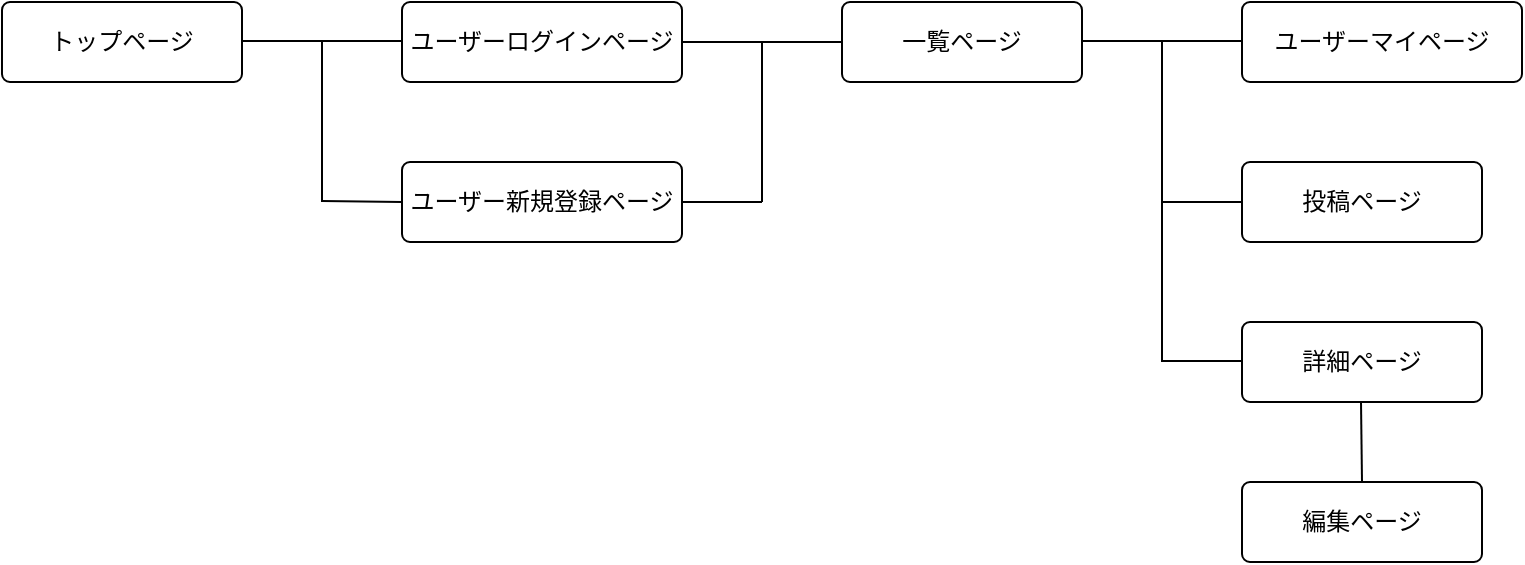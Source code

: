 <mxfile>
    <diagram id="pmvMkJDSEkgas6JX31LV" name="ページ1">
        <mxGraphModel dx="728" dy="680" grid="1" gridSize="10" guides="1" tooltips="1" connect="1" arrows="1" fold="1" page="1" pageScale="1" pageWidth="827" pageHeight="1169" math="0" shadow="0">
            <root>
                <mxCell id="0"/>
                <mxCell id="1" parent="0"/>
                <mxCell id="2" value="トップページ" style="rounded=1;arcSize=10;whiteSpace=wrap;html=1;align=center;" vertex="1" parent="1">
                    <mxGeometry x="40" y="80" width="120" height="40" as="geometry"/>
                </mxCell>
                <mxCell id="3" value="ユーザーログインページ" style="rounded=1;arcSize=10;whiteSpace=wrap;html=1;align=center;" vertex="1" parent="1">
                    <mxGeometry x="240" y="80" width="140" height="40" as="geometry"/>
                </mxCell>
                <mxCell id="4" value="ユーザー新規登録ページ" style="rounded=1;arcSize=10;whiteSpace=wrap;html=1;align=center;" vertex="1" parent="1">
                    <mxGeometry x="240" y="160" width="140" height="40" as="geometry"/>
                </mxCell>
                <mxCell id="7" value="一覧ページ" style="rounded=1;arcSize=10;whiteSpace=wrap;html=1;align=center;" vertex="1" parent="1">
                    <mxGeometry x="460" y="80" width="120" height="40" as="geometry"/>
                </mxCell>
                <mxCell id="10" value="" style="endArrow=none;html=1;rounded=0;" edge="1" parent="1">
                    <mxGeometry relative="1" as="geometry">
                        <mxPoint x="200" y="100" as="sourcePoint"/>
                        <mxPoint x="200" y="180" as="targetPoint"/>
                    </mxGeometry>
                </mxCell>
                <mxCell id="15" value="" style="endArrow=none;html=1;rounded=0;exitX=1;exitY=0.5;exitDx=0;exitDy=0;entryX=0;entryY=0.5;entryDx=0;entryDy=0;" edge="1" parent="1" source="3" target="7">
                    <mxGeometry relative="1" as="geometry">
                        <mxPoint x="260" y="99.5" as="sourcePoint"/>
                        <mxPoint x="280" y="100" as="targetPoint"/>
                        <Array as="points"/>
                    </mxGeometry>
                </mxCell>
                <mxCell id="18" value="ユーザーマイページ" style="rounded=1;arcSize=10;whiteSpace=wrap;html=1;align=center;" vertex="1" parent="1">
                    <mxGeometry x="660" y="80" width="140" height="40" as="geometry"/>
                </mxCell>
                <mxCell id="19" value="投稿ページ" style="rounded=1;arcSize=10;whiteSpace=wrap;html=1;align=center;" vertex="1" parent="1">
                    <mxGeometry x="660" y="160" width="120" height="40" as="geometry"/>
                </mxCell>
                <mxCell id="20" value="詳細ページ" style="rounded=1;arcSize=10;whiteSpace=wrap;html=1;align=center;" vertex="1" parent="1">
                    <mxGeometry x="660" y="240" width="120" height="40" as="geometry"/>
                </mxCell>
                <mxCell id="21" value="編集ページ" style="rounded=1;arcSize=10;whiteSpace=wrap;html=1;align=center;" vertex="1" parent="1">
                    <mxGeometry x="660" y="320" width="120" height="40" as="geometry"/>
                </mxCell>
                <mxCell id="27" value="" style="endArrow=none;html=1;rounded=0;exitX=1;exitY=0.5;exitDx=0;exitDy=0;entryX=0;entryY=0.5;entryDx=0;entryDy=0;" edge="1" parent="1">
                    <mxGeometry relative="1" as="geometry">
                        <mxPoint x="160" y="99.5" as="sourcePoint"/>
                        <mxPoint x="240" y="99.5" as="targetPoint"/>
                        <Array as="points"/>
                    </mxGeometry>
                </mxCell>
                <mxCell id="28" value="" style="endArrow=none;html=1;rounded=0;exitX=1;exitY=0.5;exitDx=0;exitDy=0;" edge="1" parent="1">
                    <mxGeometry relative="1" as="geometry">
                        <mxPoint x="200" y="179.5" as="sourcePoint"/>
                        <mxPoint x="240" y="180" as="targetPoint"/>
                        <Array as="points"/>
                    </mxGeometry>
                </mxCell>
                <mxCell id="29" value="" style="endArrow=none;html=1;rounded=0;" edge="1" parent="1">
                    <mxGeometry relative="1" as="geometry">
                        <mxPoint x="420" y="100" as="sourcePoint"/>
                        <mxPoint x="420" y="180" as="targetPoint"/>
                    </mxGeometry>
                </mxCell>
                <mxCell id="30" value="" style="endArrow=none;html=1;rounded=0;exitX=1;exitY=0.5;exitDx=0;exitDy=0;" edge="1" parent="1" source="4">
                    <mxGeometry relative="1" as="geometry">
                        <mxPoint x="390" y="180" as="sourcePoint"/>
                        <mxPoint x="420" y="180" as="targetPoint"/>
                        <Array as="points"/>
                    </mxGeometry>
                </mxCell>
                <mxCell id="31" value="" style="endArrow=none;html=1;rounded=0;exitX=1;exitY=0.5;exitDx=0;exitDy=0;entryX=0;entryY=0.5;entryDx=0;entryDy=0;" edge="1" parent="1">
                    <mxGeometry relative="1" as="geometry">
                        <mxPoint x="580" y="99.5" as="sourcePoint"/>
                        <mxPoint x="660" y="99.5" as="targetPoint"/>
                        <Array as="points"/>
                    </mxGeometry>
                </mxCell>
                <mxCell id="32" value="" style="endArrow=none;html=1;rounded=0;" edge="1" parent="1">
                    <mxGeometry relative="1" as="geometry">
                        <mxPoint x="620" y="100" as="sourcePoint"/>
                        <mxPoint x="620" y="260" as="targetPoint"/>
                    </mxGeometry>
                </mxCell>
                <mxCell id="33" value="" style="endArrow=none;html=1;rounded=0;" edge="1" parent="1">
                    <mxGeometry relative="1" as="geometry">
                        <mxPoint x="620" y="180" as="sourcePoint"/>
                        <mxPoint x="660" y="180" as="targetPoint"/>
                        <Array as="points"/>
                    </mxGeometry>
                </mxCell>
                <mxCell id="34" value="" style="endArrow=none;html=1;rounded=0;exitX=1;exitY=0.5;exitDx=0;exitDy=0;" edge="1" parent="1">
                    <mxGeometry relative="1" as="geometry">
                        <mxPoint x="620" y="259.5" as="sourcePoint"/>
                        <mxPoint x="660" y="259.5" as="targetPoint"/>
                        <Array as="points"/>
                    </mxGeometry>
                </mxCell>
                <mxCell id="35" value="" style="endArrow=none;html=1;rounded=0;" edge="1" parent="1">
                    <mxGeometry relative="1" as="geometry">
                        <mxPoint x="719.5" y="280" as="sourcePoint"/>
                        <mxPoint x="720" y="320" as="targetPoint"/>
                    </mxGeometry>
                </mxCell>
            </root>
        </mxGraphModel>
    </diagram>
</mxfile>